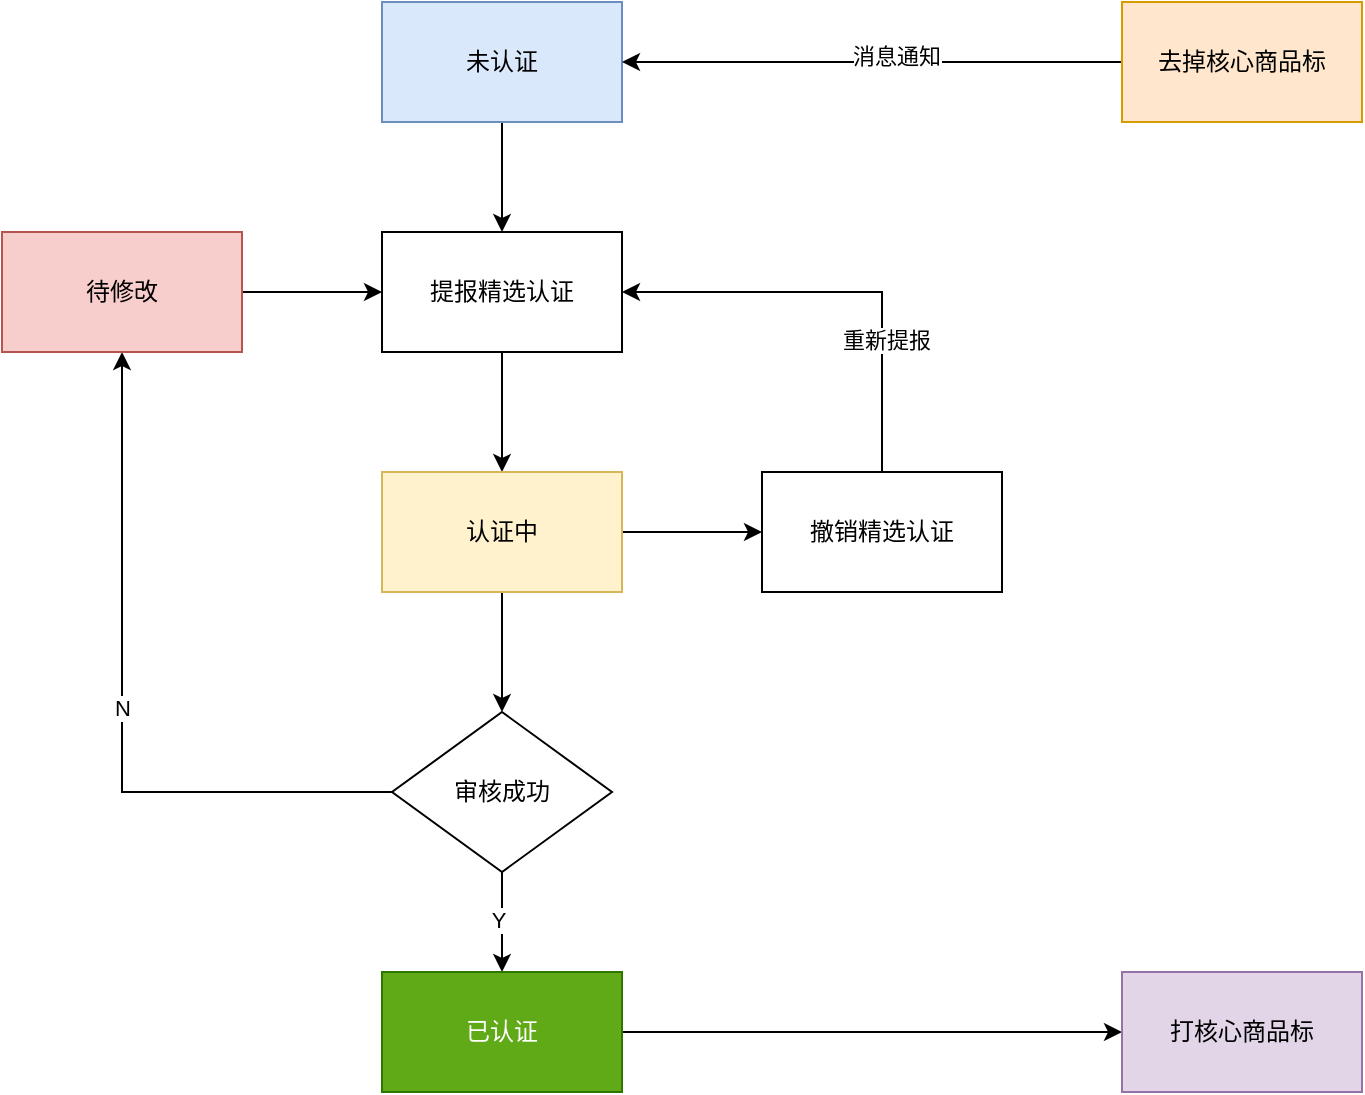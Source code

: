 <mxfile version="15.2.5" type="github">
  <diagram id="viiOLJKdZr-pi-Qf0GT_" name="第 1 页">
    <mxGraphModel dx="2066" dy="1154" grid="1" gridSize="10" guides="1" tooltips="1" connect="1" arrows="1" fold="1" page="1" pageScale="1" pageWidth="827" pageHeight="1169" math="0" shadow="0">
      <root>
        <mxCell id="0" />
        <mxCell id="1" parent="0" />
        <mxCell id="Nr_kNw1BL30lbtqZgL0s-5" value="" style="edgeStyle=orthogonalEdgeStyle;rounded=0;orthogonalLoop=1;jettySize=auto;html=1;" parent="1" source="Nr_kNw1BL30lbtqZgL0s-1" target="Nr_kNw1BL30lbtqZgL0s-4" edge="1">
          <mxGeometry relative="1" as="geometry" />
        </mxCell>
        <mxCell id="Nr_kNw1BL30lbtqZgL0s-1" value="提报精选认证" style="rounded=0;whiteSpace=wrap;html=1;" parent="1" vertex="1">
          <mxGeometry x="270" y="215" width="120" height="60" as="geometry" />
        </mxCell>
        <mxCell id="Nr_kNw1BL30lbtqZgL0s-7" value="" style="edgeStyle=orthogonalEdgeStyle;rounded=0;orthogonalLoop=1;jettySize=auto;html=1;" parent="1" source="Nr_kNw1BL30lbtqZgL0s-4" target="Nr_kNw1BL30lbtqZgL0s-6" edge="1">
          <mxGeometry relative="1" as="geometry" />
        </mxCell>
        <mxCell id="Nr_kNw1BL30lbtqZgL0s-15" value="" style="edgeStyle=orthogonalEdgeStyle;rounded=0;orthogonalLoop=1;jettySize=auto;html=1;" parent="1" source="Nr_kNw1BL30lbtqZgL0s-4" target="Nr_kNw1BL30lbtqZgL0s-14" edge="1">
          <mxGeometry relative="1" as="geometry" />
        </mxCell>
        <mxCell id="Nr_kNw1BL30lbtqZgL0s-4" value="认证中" style="rounded=0;whiteSpace=wrap;html=1;fillColor=#fff2cc;strokeColor=#d6b656;" parent="1" vertex="1">
          <mxGeometry x="270" y="335" width="120" height="60" as="geometry" />
        </mxCell>
        <mxCell id="Nr_kNw1BL30lbtqZgL0s-9" value="" style="edgeStyle=orthogonalEdgeStyle;rounded=0;orthogonalLoop=1;jettySize=auto;html=1;" parent="1" source="Nr_kNw1BL30lbtqZgL0s-6" target="Nr_kNw1BL30lbtqZgL0s-8" edge="1">
          <mxGeometry relative="1" as="geometry" />
        </mxCell>
        <mxCell id="Nr_kNw1BL30lbtqZgL0s-10" value="Y" style="edgeLabel;html=1;align=center;verticalAlign=middle;resizable=0;points=[];" parent="Nr_kNw1BL30lbtqZgL0s-9" vertex="1" connectable="0">
          <mxGeometry x="-0.04" y="-2" relative="1" as="geometry">
            <mxPoint as="offset" />
          </mxGeometry>
        </mxCell>
        <mxCell id="Nr_kNw1BL30lbtqZgL0s-19" value="N" style="edgeStyle=orthogonalEdgeStyle;rounded=0;orthogonalLoop=1;jettySize=auto;html=1;" parent="1" source="Nr_kNw1BL30lbtqZgL0s-6" target="Nr_kNw1BL30lbtqZgL0s-18" edge="1">
          <mxGeometry relative="1" as="geometry">
            <mxPoint x="195" y="495" as="targetPoint" />
          </mxGeometry>
        </mxCell>
        <mxCell id="Nr_kNw1BL30lbtqZgL0s-6" value="审核成功" style="rhombus;whiteSpace=wrap;html=1;" parent="1" vertex="1">
          <mxGeometry x="275" y="455" width="110" height="80" as="geometry" />
        </mxCell>
        <mxCell id="Nr_kNw1BL30lbtqZgL0s-24" value="" style="edgeStyle=orthogonalEdgeStyle;rounded=0;orthogonalLoop=1;jettySize=auto;html=1;" parent="1" source="Nr_kNw1BL30lbtqZgL0s-8" target="Nr_kNw1BL30lbtqZgL0s-23" edge="1">
          <mxGeometry relative="1" as="geometry" />
        </mxCell>
        <mxCell id="Nr_kNw1BL30lbtqZgL0s-8" value="已认证" style="rounded=0;whiteSpace=wrap;html=1;fillColor=#60a917;strokeColor=#2D7600;fontColor=#ffffff;" parent="1" vertex="1">
          <mxGeometry x="270" y="585" width="120" height="60" as="geometry" />
        </mxCell>
        <mxCell id="Nr_kNw1BL30lbtqZgL0s-16" value="" style="edgeStyle=orthogonalEdgeStyle;rounded=0;orthogonalLoop=1;jettySize=auto;html=1;entryX=1;entryY=0.5;entryDx=0;entryDy=0;" parent="1" source="Nr_kNw1BL30lbtqZgL0s-14" target="Nr_kNw1BL30lbtqZgL0s-1" edge="1">
          <mxGeometry relative="1" as="geometry">
            <mxPoint x="520" y="255" as="targetPoint" />
            <Array as="points">
              <mxPoint x="520" y="245" />
            </Array>
          </mxGeometry>
        </mxCell>
        <mxCell id="Nr_kNw1BL30lbtqZgL0s-17" value="重新提报" style="edgeLabel;html=1;align=center;verticalAlign=middle;resizable=0;points=[];" parent="Nr_kNw1BL30lbtqZgL0s-16" vertex="1" connectable="0">
          <mxGeometry x="-0.4" y="-2" relative="1" as="geometry">
            <mxPoint as="offset" />
          </mxGeometry>
        </mxCell>
        <mxCell id="Nr_kNw1BL30lbtqZgL0s-14" value="撤销精选认证" style="rounded=0;whiteSpace=wrap;html=1;" parent="1" vertex="1">
          <mxGeometry x="460" y="335" width="120" height="60" as="geometry" />
        </mxCell>
        <mxCell id="Nr_kNw1BL30lbtqZgL0s-20" value="" style="edgeStyle=orthogonalEdgeStyle;rounded=0;orthogonalLoop=1;jettySize=auto;html=1;" parent="1" source="Nr_kNw1BL30lbtqZgL0s-18" target="Nr_kNw1BL30lbtqZgL0s-1" edge="1">
          <mxGeometry relative="1" as="geometry" />
        </mxCell>
        <mxCell id="Nr_kNw1BL30lbtqZgL0s-18" value="待修改" style="rounded=0;whiteSpace=wrap;html=1;fillColor=#f8cecc;strokeColor=#b85450;" parent="1" vertex="1">
          <mxGeometry x="80" y="215" width="120" height="60" as="geometry" />
        </mxCell>
        <mxCell id="Nr_kNw1BL30lbtqZgL0s-22" value="" style="edgeStyle=orthogonalEdgeStyle;rounded=0;orthogonalLoop=1;jettySize=auto;html=1;" parent="1" source="Nr_kNw1BL30lbtqZgL0s-21" target="Nr_kNw1BL30lbtqZgL0s-1" edge="1">
          <mxGeometry relative="1" as="geometry" />
        </mxCell>
        <mxCell id="Nr_kNw1BL30lbtqZgL0s-21" value="未认证" style="rounded=0;whiteSpace=wrap;html=1;fillColor=#dae8fc;strokeColor=#6c8ebf;" parent="1" vertex="1">
          <mxGeometry x="270" y="100" width="120" height="60" as="geometry" />
        </mxCell>
        <mxCell id="Nr_kNw1BL30lbtqZgL0s-23" value="打核心商品标" style="rounded=0;whiteSpace=wrap;html=1;fillColor=#e1d5e7;strokeColor=#9673a6;" parent="1" vertex="1">
          <mxGeometry x="640" y="585" width="120" height="60" as="geometry" />
        </mxCell>
        <mxCell id="Nr_kNw1BL30lbtqZgL0s-26" value="" style="edgeStyle=orthogonalEdgeStyle;rounded=0;orthogonalLoop=1;jettySize=auto;html=1;entryX=1;entryY=0.5;entryDx=0;entryDy=0;" parent="1" source="Nr_kNw1BL30lbtqZgL0s-25" target="Nr_kNw1BL30lbtqZgL0s-21" edge="1">
          <mxGeometry relative="1" as="geometry">
            <mxPoint x="520" y="130" as="targetPoint" />
          </mxGeometry>
        </mxCell>
        <mxCell id="Nr_kNw1BL30lbtqZgL0s-27" value="消息通知" style="edgeLabel;html=1;align=center;verticalAlign=middle;resizable=0;points=[];" parent="Nr_kNw1BL30lbtqZgL0s-26" vertex="1" connectable="0">
          <mxGeometry x="-0.095" y="-3" relative="1" as="geometry">
            <mxPoint as="offset" />
          </mxGeometry>
        </mxCell>
        <mxCell id="Nr_kNw1BL30lbtqZgL0s-25" value="去掉核心商品标" style="rounded=0;whiteSpace=wrap;html=1;fillColor=#ffe6cc;strokeColor=#d79b00;" parent="1" vertex="1">
          <mxGeometry x="640" y="100" width="120" height="60" as="geometry" />
        </mxCell>
      </root>
    </mxGraphModel>
  </diagram>
</mxfile>
